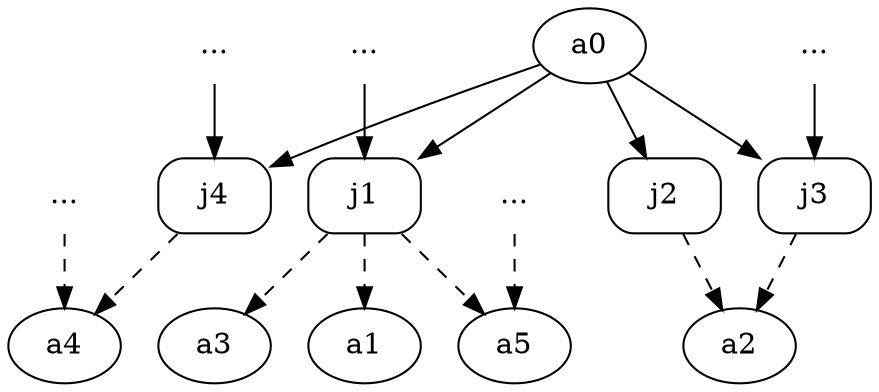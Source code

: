  digraph jgraph {
node [style=rounded];

blind3 [color=white, label = "..."];
blind4 [color=white, label = "..."];

a0;

blind1 [label="...", color=white];
blind2 [color=white, label = "..."];

j5 [shape=box, label="...", color=white];
j1 [shape=box];
j2 [shape=box];
j3 [shape=box];
j4 [shape=box];


a1;
a5 [label = "a5"];
a6 [label = "a3"];
a2;
a4;

a0 -> j1;
a0 -> j2;
a0 -> j3;
a0 -> j4;

j1 -> a1 [style=dashed];
j1 -> a5 [style=dashed];
j1 -> a6 [style=dashed];

j2 -> a2 [style=dashed];
j3 -> a2 [style=dashed];
j4 -> a4 [style=dashed];

j5 -> a5 [style=dashed];


blind1 -> a4 [style=dashed];
blind2 -> j3;
blind3 -> j4;
blind4 -> j1;


}
